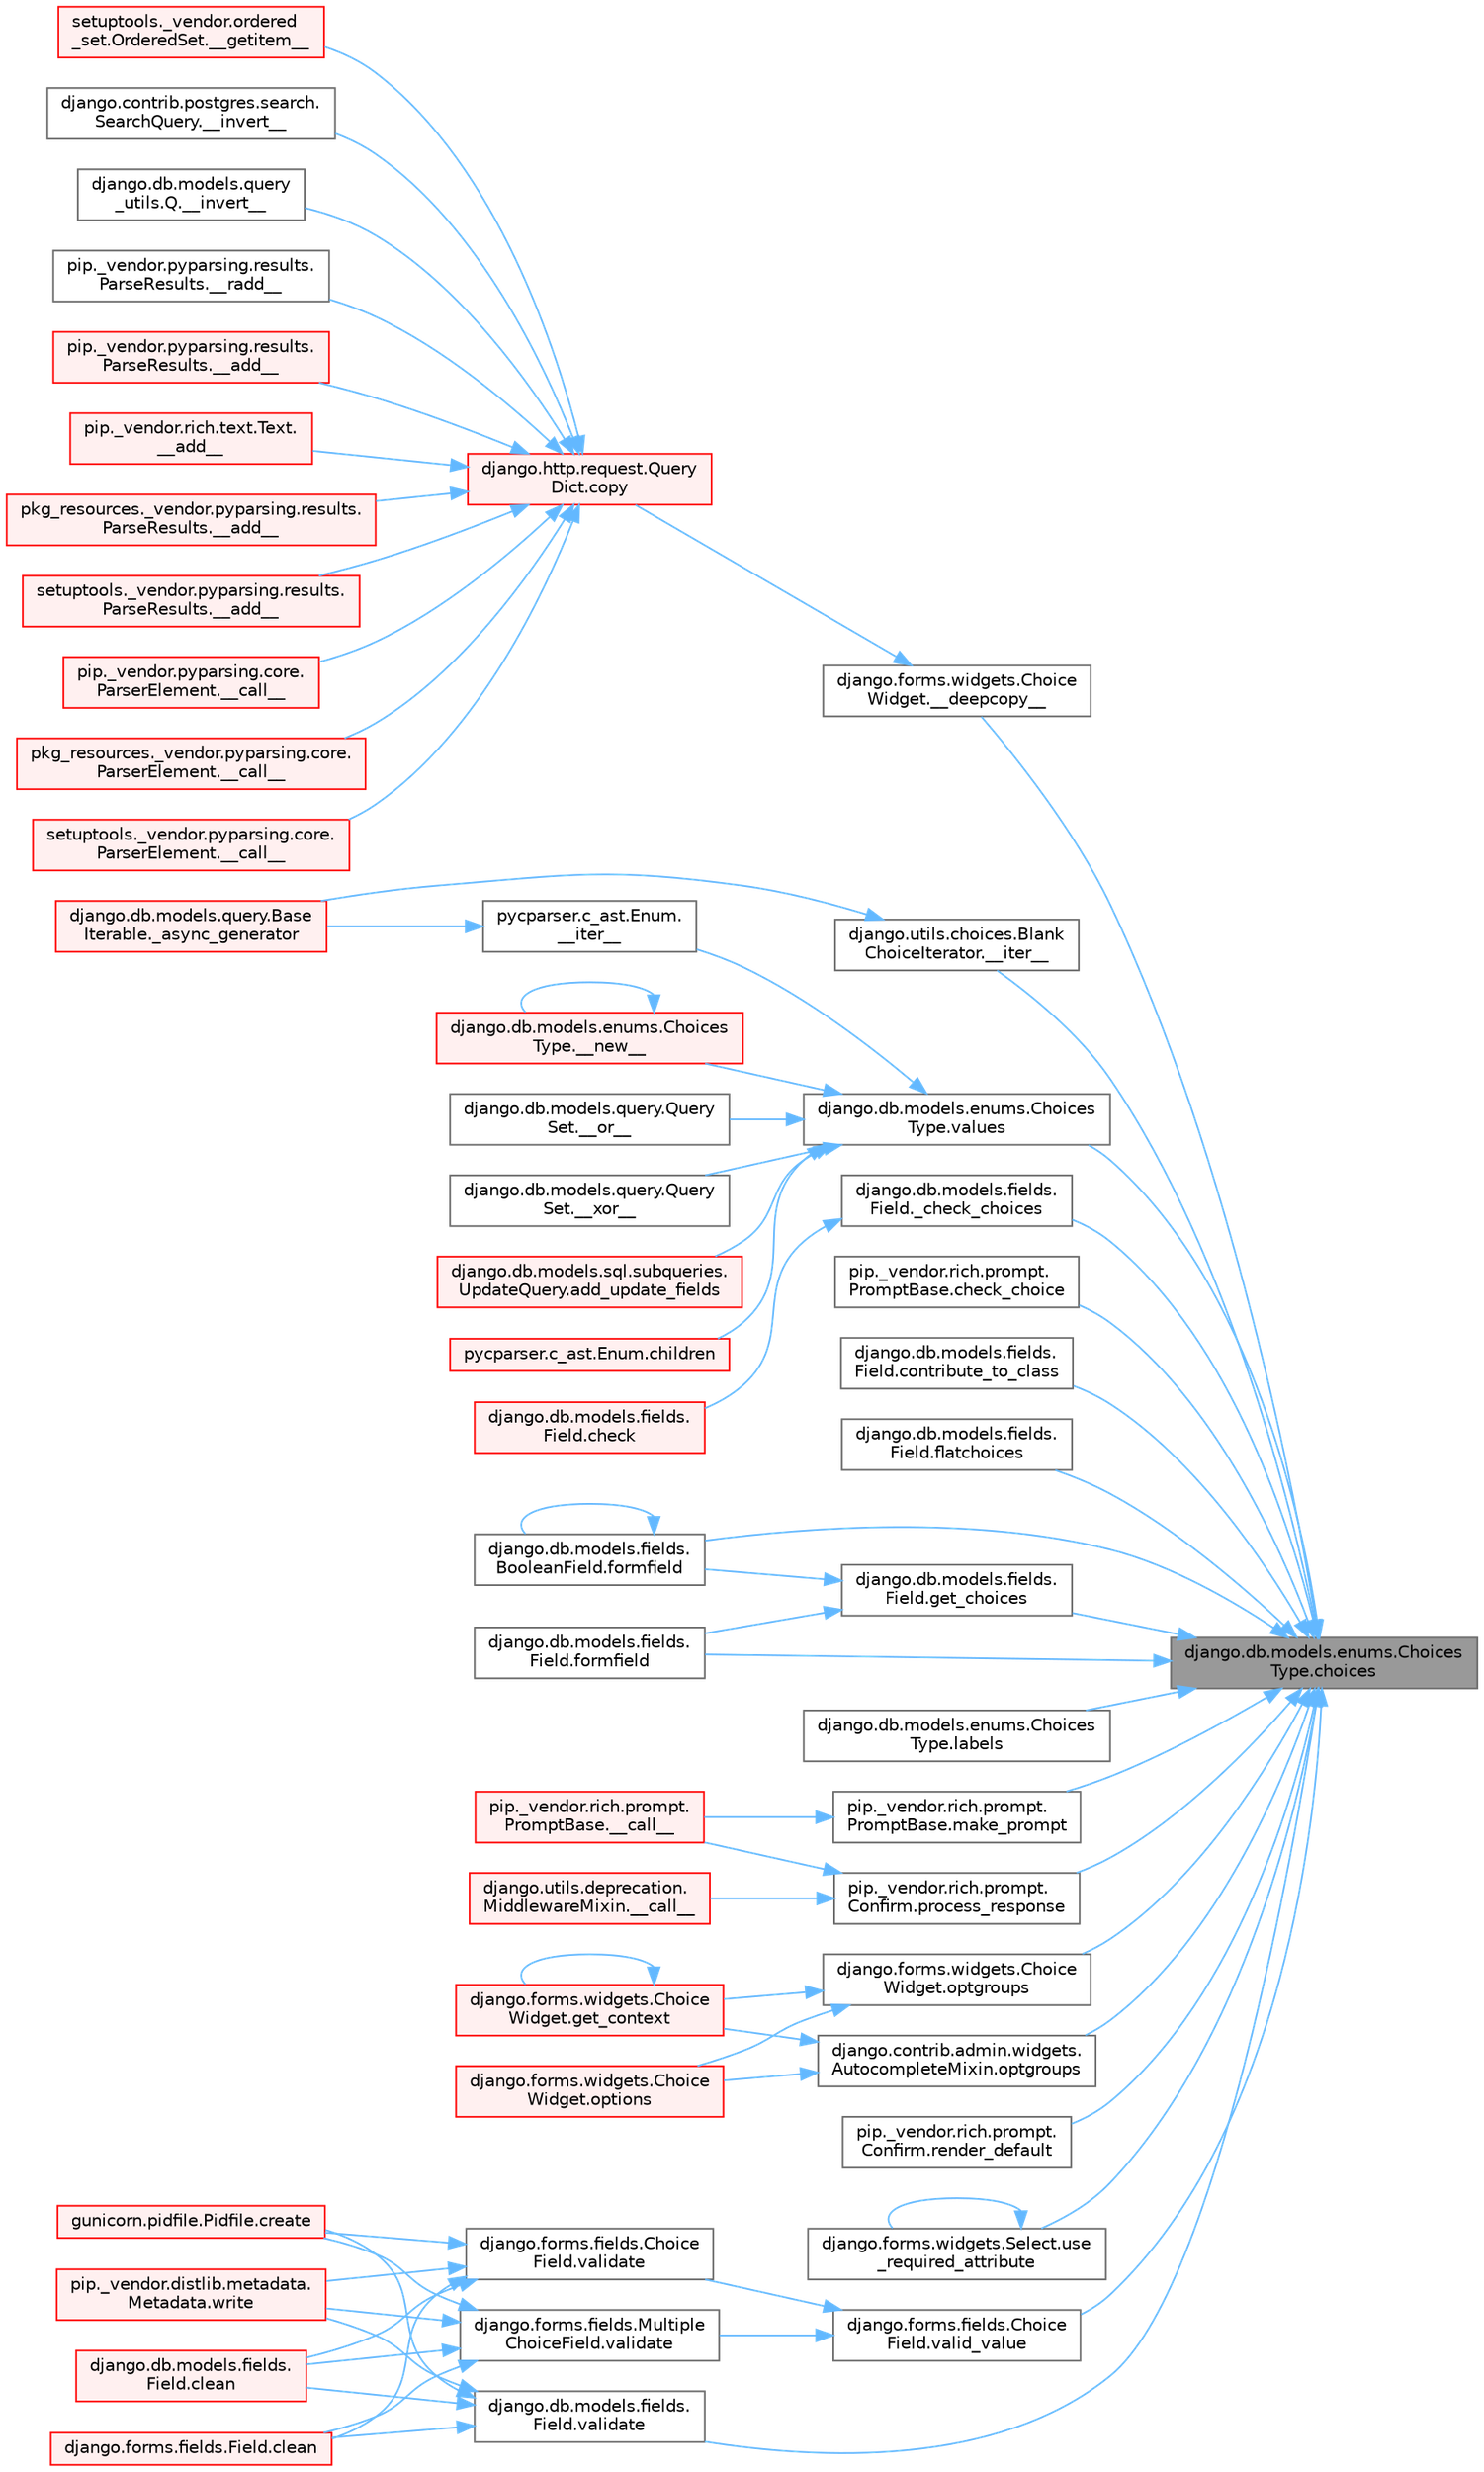 digraph "django.db.models.enums.ChoicesType.choices"
{
 // LATEX_PDF_SIZE
  bgcolor="transparent";
  edge [fontname=Helvetica,fontsize=10,labelfontname=Helvetica,labelfontsize=10];
  node [fontname=Helvetica,fontsize=10,shape=box,height=0.2,width=0.4];
  rankdir="RL";
  Node1 [id="Node000001",label="django.db.models.enums.Choices\lType.choices",height=0.2,width=0.4,color="gray40", fillcolor="grey60", style="filled", fontcolor="black",tooltip=" "];
  Node1 -> Node2 [id="edge1_Node000001_Node000002",dir="back",color="steelblue1",style="solid",tooltip=" "];
  Node2 [id="Node000002",label="django.forms.widgets.Choice\lWidget.__deepcopy__",height=0.2,width=0.4,color="grey40", fillcolor="white", style="filled",URL="$classdjango_1_1forms_1_1widgets_1_1_choice_widget.html#a3fe004c218f5c484957a8ec94ea791e0",tooltip=" "];
  Node2 -> Node3 [id="edge2_Node000002_Node000003",dir="back",color="steelblue1",style="solid",tooltip=" "];
  Node3 [id="Node000003",label="django.http.request.Query\lDict.copy",height=0.2,width=0.4,color="red", fillcolor="#FFF0F0", style="filled",URL="$classdjango_1_1http_1_1request_1_1_query_dict.html#ada9e4956e62868c5587b9ffde7b358b5",tooltip=" "];
  Node3 -> Node4 [id="edge3_Node000003_Node000004",dir="back",color="steelblue1",style="solid",tooltip=" "];
  Node4 [id="Node000004",label="pip._vendor.pyparsing.results.\lParseResults.__add__",height=0.2,width=0.4,color="red", fillcolor="#FFF0F0", style="filled",URL="$classpip_1_1__vendor_1_1pyparsing_1_1results_1_1_parse_results.html#a3d042ec44a5277aec415d0527b3aa0f2",tooltip=" "];
  Node3 -> Node6 [id="edge4_Node000003_Node000006",dir="back",color="steelblue1",style="solid",tooltip=" "];
  Node6 [id="Node000006",label="pip._vendor.rich.text.Text.\l__add__",height=0.2,width=0.4,color="red", fillcolor="#FFF0F0", style="filled",URL="$classpip_1_1__vendor_1_1rich_1_1text_1_1_text.html#a53ddbcca645bcd523cc7875ede6a2691",tooltip=" "];
  Node3 -> Node7 [id="edge5_Node000003_Node000007",dir="back",color="steelblue1",style="solid",tooltip=" "];
  Node7 [id="Node000007",label="pkg_resources._vendor.pyparsing.results.\lParseResults.__add__",height=0.2,width=0.4,color="red", fillcolor="#FFF0F0", style="filled",URL="$classpkg__resources_1_1__vendor_1_1pyparsing_1_1results_1_1_parse_results.html#aac08c0df1060499bad944971ca3442b9",tooltip=" "];
  Node3 -> Node8 [id="edge6_Node000003_Node000008",dir="back",color="steelblue1",style="solid",tooltip=" "];
  Node8 [id="Node000008",label="setuptools._vendor.pyparsing.results.\lParseResults.__add__",height=0.2,width=0.4,color="red", fillcolor="#FFF0F0", style="filled",URL="$classsetuptools_1_1__vendor_1_1pyparsing_1_1results_1_1_parse_results.html#afddc4e6ba70870fb80a50fb1f12f43e3",tooltip=" "];
  Node3 -> Node9 [id="edge7_Node000003_Node000009",dir="back",color="steelblue1",style="solid",tooltip=" "];
  Node9 [id="Node000009",label="pip._vendor.pyparsing.core.\lParserElement.__call__",height=0.2,width=0.4,color="red", fillcolor="#FFF0F0", style="filled",URL="$classpip_1_1__vendor_1_1pyparsing_1_1core_1_1_parser_element.html#a2f5f22bc974026e007e59ad948002d7d",tooltip=" "];
  Node3 -> Node12 [id="edge8_Node000003_Node000012",dir="back",color="steelblue1",style="solid",tooltip=" "];
  Node12 [id="Node000012",label="pkg_resources._vendor.pyparsing.core.\lParserElement.__call__",height=0.2,width=0.4,color="red", fillcolor="#FFF0F0", style="filled",URL="$classpkg__resources_1_1__vendor_1_1pyparsing_1_1core_1_1_parser_element.html#afcbb17119d97bfa6d626db404fc46c5d",tooltip=" "];
  Node3 -> Node13 [id="edge9_Node000003_Node000013",dir="back",color="steelblue1",style="solid",tooltip=" "];
  Node13 [id="Node000013",label="setuptools._vendor.pyparsing.core.\lParserElement.__call__",height=0.2,width=0.4,color="red", fillcolor="#FFF0F0", style="filled",URL="$classsetuptools_1_1__vendor_1_1pyparsing_1_1core_1_1_parser_element.html#a28d20326a3f54e2777adc97073328291",tooltip=" "];
  Node3 -> Node14 [id="edge10_Node000003_Node000014",dir="back",color="steelblue1",style="solid",tooltip=" "];
  Node14 [id="Node000014",label="setuptools._vendor.ordered\l_set.OrderedSet.__getitem__",height=0.2,width=0.4,color="red", fillcolor="#FFF0F0", style="filled",URL="$classsetuptools_1_1__vendor_1_1ordered__set_1_1_ordered_set.html#aaa8657c0e85788ac2555cc46176b060c",tooltip=" "];
  Node3 -> Node140 [id="edge11_Node000003_Node000140",dir="back",color="steelblue1",style="solid",tooltip=" "];
  Node140 [id="Node000140",label="django.contrib.postgres.search.\lSearchQuery.__invert__",height=0.2,width=0.4,color="grey40", fillcolor="white", style="filled",URL="$classdjango_1_1contrib_1_1postgres_1_1search_1_1_search_query.html#ac6a7b74e22559ee2d0e348855bb3d42f",tooltip=" "];
  Node3 -> Node141 [id="edge12_Node000003_Node000141",dir="back",color="steelblue1",style="solid",tooltip=" "];
  Node141 [id="Node000141",label="django.db.models.query\l_utils.Q.__invert__",height=0.2,width=0.4,color="grey40", fillcolor="white", style="filled",URL="$classdjango_1_1db_1_1models_1_1query__utils_1_1_q.html#aaeda3970880cceb191cb640593f80bdf",tooltip=" "];
  Node3 -> Node142 [id="edge13_Node000003_Node000142",dir="back",color="steelblue1",style="solid",tooltip=" "];
  Node142 [id="Node000142",label="pip._vendor.pyparsing.results.\lParseResults.__radd__",height=0.2,width=0.4,color="grey40", fillcolor="white", style="filled",URL="$classpip_1_1__vendor_1_1pyparsing_1_1results_1_1_parse_results.html#afe7d2f27df6497e29cb2cfcd08d8dd40",tooltip=" "];
  Node1 -> Node1914 [id="edge14_Node000001_Node001914",dir="back",color="steelblue1",style="solid",tooltip=" "];
  Node1914 [id="Node001914",label="django.utils.choices.Blank\lChoiceIterator.__iter__",height=0.2,width=0.4,color="grey40", fillcolor="white", style="filled",URL="$classdjango_1_1utils_1_1choices_1_1_blank_choice_iterator.html#a83883a0851404184ed94b56a38715f8e",tooltip=" "];
  Node1914 -> Node67 [id="edge15_Node001914_Node000067",dir="back",color="steelblue1",style="solid",tooltip=" "];
  Node67 [id="Node000067",label="django.db.models.query.Base\lIterable._async_generator",height=0.2,width=0.4,color="red", fillcolor="#FFF0F0", style="filled",URL="$classdjango_1_1db_1_1models_1_1query_1_1_base_iterable.html#a3ecc2267976bc6628d1fe84d78355144",tooltip=" "];
  Node1 -> Node1915 [id="edge16_Node000001_Node001915",dir="back",color="steelblue1",style="solid",tooltip=" "];
  Node1915 [id="Node001915",label="django.db.models.fields.\lField._check_choices",height=0.2,width=0.4,color="grey40", fillcolor="white", style="filled",URL="$classdjango_1_1db_1_1models_1_1fields_1_1_field.html#acf8bd6b9414101bc7f8649f2e0a56ec4",tooltip=" "];
  Node1915 -> Node1137 [id="edge17_Node001915_Node001137",dir="back",color="steelblue1",style="solid",tooltip=" "];
  Node1137 [id="Node001137",label="django.db.models.fields.\lField.check",height=0.2,width=0.4,color="red", fillcolor="#FFF0F0", style="filled",URL="$classdjango_1_1db_1_1models_1_1fields_1_1_field.html#ad2ebd34e73f0b1ff16ba6b6f155633ac",tooltip=" "];
  Node1 -> Node1916 [id="edge18_Node000001_Node001916",dir="back",color="steelblue1",style="solid",tooltip=" "];
  Node1916 [id="Node001916",label="pip._vendor.rich.prompt.\lPromptBase.check_choice",height=0.2,width=0.4,color="grey40", fillcolor="white", style="filled",URL="$classpip_1_1__vendor_1_1rich_1_1prompt_1_1_prompt_base.html#afb95444d1525fc225a641998b21c5f5d",tooltip=" "];
  Node1 -> Node1694 [id="edge19_Node000001_Node001694",dir="back",color="steelblue1",style="solid",tooltip=" "];
  Node1694 [id="Node001694",label="django.db.models.fields.\lField.contribute_to_class",height=0.2,width=0.4,color="grey40", fillcolor="white", style="filled",URL="$classdjango_1_1db_1_1models_1_1fields_1_1_field.html#a355f0f7a7b574b360c8c02b3aded721e",tooltip=" "];
  Node1 -> Node1917 [id="edge20_Node000001_Node001917",dir="back",color="steelblue1",style="solid",tooltip=" "];
  Node1917 [id="Node001917",label="django.db.models.fields.\lField.flatchoices",height=0.2,width=0.4,color="grey40", fillcolor="white", style="filled",URL="$classdjango_1_1db_1_1models_1_1fields_1_1_field.html#a4745acd179edb419abbb240d25edc08c",tooltip=" "];
  Node1 -> Node1918 [id="edge21_Node000001_Node001918",dir="back",color="steelblue1",style="solid",tooltip=" "];
  Node1918 [id="Node001918",label="django.db.models.fields.\lBooleanField.formfield",height=0.2,width=0.4,color="grey40", fillcolor="white", style="filled",URL="$classdjango_1_1db_1_1models_1_1fields_1_1_boolean_field.html#af37d409be823394375dcf0f083b2eb0b",tooltip=" "];
  Node1918 -> Node1918 [id="edge22_Node001918_Node001918",dir="back",color="steelblue1",style="solid",tooltip=" "];
  Node1 -> Node1919 [id="edge23_Node000001_Node001919",dir="back",color="steelblue1",style="solid",tooltip=" "];
  Node1919 [id="Node001919",label="django.db.models.fields.\lField.formfield",height=0.2,width=0.4,color="grey40", fillcolor="white", style="filled",URL="$classdjango_1_1db_1_1models_1_1fields_1_1_field.html#a1822195647a4e308ad17ccbeab6ea120",tooltip=" "];
  Node1 -> Node1920 [id="edge24_Node000001_Node001920",dir="back",color="steelblue1",style="solid",tooltip=" "];
  Node1920 [id="Node001920",label="django.db.models.fields.\lField.get_choices",height=0.2,width=0.4,color="grey40", fillcolor="white", style="filled",URL="$classdjango_1_1db_1_1models_1_1fields_1_1_field.html#a069330afd09584ac99e33b858b9fddb7",tooltip=" "];
  Node1920 -> Node1918 [id="edge25_Node001920_Node001918",dir="back",color="steelblue1",style="solid",tooltip=" "];
  Node1920 -> Node1919 [id="edge26_Node001920_Node001919",dir="back",color="steelblue1",style="solid",tooltip=" "];
  Node1 -> Node1921 [id="edge27_Node000001_Node001921",dir="back",color="steelblue1",style="solid",tooltip=" "];
  Node1921 [id="Node001921",label="django.db.models.enums.Choices\lType.labels",height=0.2,width=0.4,color="grey40", fillcolor="white", style="filled",URL="$classdjango_1_1db_1_1models_1_1enums_1_1_choices_type.html#a97c4057e06c40c18bb3abdf66a227c5f",tooltip=" "];
  Node1 -> Node1922 [id="edge28_Node000001_Node001922",dir="back",color="steelblue1",style="solid",tooltip=" "];
  Node1922 [id="Node001922",label="pip._vendor.rich.prompt.\lPromptBase.make_prompt",height=0.2,width=0.4,color="grey40", fillcolor="white", style="filled",URL="$classpip_1_1__vendor_1_1rich_1_1prompt_1_1_prompt_base.html#a237cd3a31657844ed707b3751da73760",tooltip=" "];
  Node1922 -> Node1923 [id="edge29_Node001922_Node001923",dir="back",color="steelblue1",style="solid",tooltip=" "];
  Node1923 [id="Node001923",label="pip._vendor.rich.prompt.\lPromptBase.__call__",height=0.2,width=0.4,color="red", fillcolor="#FFF0F0", style="filled",URL="$classpip_1_1__vendor_1_1rich_1_1prompt_1_1_prompt_base.html#ab74f16338003fbd557e0e2fa1b21d50d",tooltip=" "];
  Node1 -> Node1924 [id="edge30_Node000001_Node001924",dir="back",color="steelblue1",style="solid",tooltip=" "];
  Node1924 [id="Node001924",label="django.contrib.admin.widgets.\lAutocompleteMixin.optgroups",height=0.2,width=0.4,color="grey40", fillcolor="white", style="filled",URL="$classdjango_1_1contrib_1_1admin_1_1widgets_1_1_autocomplete_mixin.html#a638ff1cf500030285676b090c8eee8f9",tooltip=" "];
  Node1924 -> Node1925 [id="edge31_Node001924_Node001925",dir="back",color="steelblue1",style="solid",tooltip=" "];
  Node1925 [id="Node001925",label="django.forms.widgets.Choice\lWidget.get_context",height=0.2,width=0.4,color="red", fillcolor="#FFF0F0", style="filled",URL="$classdjango_1_1forms_1_1widgets_1_1_choice_widget.html#a31e20981027ba50f51362ea6f9083ae1",tooltip=" "];
  Node1925 -> Node1925 [id="edge32_Node001925_Node001925",dir="back",color="steelblue1",style="solid",tooltip=" "];
  Node1924 -> Node1926 [id="edge33_Node001924_Node001926",dir="back",color="steelblue1",style="solid",tooltip=" "];
  Node1926 [id="Node001926",label="django.forms.widgets.Choice\lWidget.options",height=0.2,width=0.4,color="red", fillcolor="#FFF0F0", style="filled",URL="$classdjango_1_1forms_1_1widgets_1_1_choice_widget.html#a8575b90386fc2027f38ea00133cef250",tooltip=" "];
  Node1 -> Node1927 [id="edge34_Node000001_Node001927",dir="back",color="steelblue1",style="solid",tooltip=" "];
  Node1927 [id="Node001927",label="django.forms.widgets.Choice\lWidget.optgroups",height=0.2,width=0.4,color="grey40", fillcolor="white", style="filled",URL="$classdjango_1_1forms_1_1widgets_1_1_choice_widget.html#af1d09b0d42de6f6f30d2f9d577cf2fb4",tooltip=" "];
  Node1927 -> Node1925 [id="edge35_Node001927_Node001925",dir="back",color="steelblue1",style="solid",tooltip=" "];
  Node1927 -> Node1926 [id="edge36_Node001927_Node001926",dir="back",color="steelblue1",style="solid",tooltip=" "];
  Node1 -> Node1928 [id="edge37_Node000001_Node001928",dir="back",color="steelblue1",style="solid",tooltip=" "];
  Node1928 [id="Node001928",label="pip._vendor.rich.prompt.\lConfirm.process_response",height=0.2,width=0.4,color="grey40", fillcolor="white", style="filled",URL="$classpip_1_1__vendor_1_1rich_1_1prompt_1_1_confirm.html#ae555128523e3287490f93105d2b87a33",tooltip=" "];
  Node1928 -> Node1929 [id="edge38_Node001928_Node001929",dir="back",color="steelblue1",style="solid",tooltip=" "];
  Node1929 [id="Node001929",label="django.utils.deprecation.\lMiddlewareMixin.__call__",height=0.2,width=0.4,color="red", fillcolor="#FFF0F0", style="filled",URL="$classdjango_1_1utils_1_1deprecation_1_1_middleware_mixin.html#a7d9fe62fd0c073a7c43189eede078db5",tooltip=" "];
  Node1928 -> Node1923 [id="edge39_Node001928_Node001923",dir="back",color="steelblue1",style="solid",tooltip=" "];
  Node1 -> Node1930 [id="edge40_Node000001_Node001930",dir="back",color="steelblue1",style="solid",tooltip=" "];
  Node1930 [id="Node001930",label="pip._vendor.rich.prompt.\lConfirm.render_default",height=0.2,width=0.4,color="grey40", fillcolor="white", style="filled",URL="$classpip_1_1__vendor_1_1rich_1_1prompt_1_1_confirm.html#ae058a3415168be8abd7e035dd0dc7d26",tooltip=" "];
  Node1 -> Node1931 [id="edge41_Node000001_Node001931",dir="back",color="steelblue1",style="solid",tooltip=" "];
  Node1931 [id="Node001931",label="django.forms.widgets.Select.use\l_required_attribute",height=0.2,width=0.4,color="grey40", fillcolor="white", style="filled",URL="$classdjango_1_1forms_1_1widgets_1_1_select.html#afdd84d0e57a74ae77333ce01570a54b2",tooltip=" "];
  Node1931 -> Node1931 [id="edge42_Node001931_Node001931",dir="back",color="steelblue1",style="solid",tooltip=" "];
  Node1 -> Node1932 [id="edge43_Node000001_Node001932",dir="back",color="steelblue1",style="solid",tooltip=" "];
  Node1932 [id="Node001932",label="django.forms.fields.Choice\lField.valid_value",height=0.2,width=0.4,color="grey40", fillcolor="white", style="filled",URL="$classdjango_1_1forms_1_1fields_1_1_choice_field.html#a10db76e16859477580fc5457dc854c94",tooltip=" "];
  Node1932 -> Node1933 [id="edge44_Node001932_Node001933",dir="back",color="steelblue1",style="solid",tooltip=" "];
  Node1933 [id="Node001933",label="django.forms.fields.Choice\lField.validate",height=0.2,width=0.4,color="grey40", fillcolor="white", style="filled",URL="$classdjango_1_1forms_1_1fields_1_1_choice_field.html#ae386cdf0dfd6be4d5e2782d82979d8ec",tooltip=" "];
  Node1933 -> Node627 [id="edge45_Node001933_Node000627",dir="back",color="steelblue1",style="solid",tooltip=" "];
  Node627 [id="Node000627",label="django.db.models.fields.\lField.clean",height=0.2,width=0.4,color="red", fillcolor="#FFF0F0", style="filled",URL="$classdjango_1_1db_1_1models_1_1fields_1_1_field.html#a4882fa20e9148ee8315b937e9cea41bf",tooltip=" "];
  Node1933 -> Node1128 [id="edge46_Node001933_Node001128",dir="back",color="steelblue1",style="solid",tooltip=" "];
  Node1128 [id="Node001128",label="django.forms.fields.Field.clean",height=0.2,width=0.4,color="red", fillcolor="#FFF0F0", style="filled",URL="$classdjango_1_1forms_1_1fields_1_1_field.html#aee75acad433887bd31c6f298ebd77195",tooltip=" "];
  Node1933 -> Node1129 [id="edge47_Node001933_Node001129",dir="back",color="steelblue1",style="solid",tooltip=" "];
  Node1129 [id="Node001129",label="gunicorn.pidfile.Pidfile.create",height=0.2,width=0.4,color="red", fillcolor="#FFF0F0", style="filled",URL="$classgunicorn_1_1pidfile_1_1_pidfile.html#a739ebe5daa90135eb5ab41ed81b0e31d",tooltip=" "];
  Node1933 -> Node652 [id="edge48_Node001933_Node000652",dir="back",color="steelblue1",style="solid",tooltip=" "];
  Node652 [id="Node000652",label="pip._vendor.distlib.metadata.\lMetadata.write",height=0.2,width=0.4,color="red", fillcolor="#FFF0F0", style="filled",URL="$classpip_1_1__vendor_1_1distlib_1_1metadata_1_1_metadata.html#a1a2c54572ca133a21190923864249820",tooltip=" "];
  Node1932 -> Node1934 [id="edge49_Node001932_Node001934",dir="back",color="steelblue1",style="solid",tooltip=" "];
  Node1934 [id="Node001934",label="django.forms.fields.Multiple\lChoiceField.validate",height=0.2,width=0.4,color="grey40", fillcolor="white", style="filled",URL="$classdjango_1_1forms_1_1fields_1_1_multiple_choice_field.html#ae7fffc269f7747b6263f43b18462a97c",tooltip=" "];
  Node1934 -> Node627 [id="edge50_Node001934_Node000627",dir="back",color="steelblue1",style="solid",tooltip=" "];
  Node1934 -> Node1128 [id="edge51_Node001934_Node001128",dir="back",color="steelblue1",style="solid",tooltip=" "];
  Node1934 -> Node1129 [id="edge52_Node001934_Node001129",dir="back",color="steelblue1",style="solid",tooltip=" "];
  Node1934 -> Node652 [id="edge53_Node001934_Node000652",dir="back",color="steelblue1",style="solid",tooltip=" "];
  Node1 -> Node1935 [id="edge54_Node000001_Node001935",dir="back",color="steelblue1",style="solid",tooltip=" "];
  Node1935 [id="Node001935",label="django.db.models.fields.\lField.validate",height=0.2,width=0.4,color="grey40", fillcolor="white", style="filled",URL="$classdjango_1_1db_1_1models_1_1fields_1_1_field.html#ab7b116924eaa32831ac2bb565b7a4566",tooltip=" "];
  Node1935 -> Node627 [id="edge55_Node001935_Node000627",dir="back",color="steelblue1",style="solid",tooltip=" "];
  Node1935 -> Node1128 [id="edge56_Node001935_Node001128",dir="back",color="steelblue1",style="solid",tooltip=" "];
  Node1935 -> Node1129 [id="edge57_Node001935_Node001129",dir="back",color="steelblue1",style="solid",tooltip=" "];
  Node1935 -> Node652 [id="edge58_Node001935_Node000652",dir="back",color="steelblue1",style="solid",tooltip=" "];
  Node1 -> Node1936 [id="edge59_Node000001_Node001936",dir="back",color="steelblue1",style="solid",tooltip=" "];
  Node1936 [id="Node001936",label="django.db.models.enums.Choices\lType.values",height=0.2,width=0.4,color="grey40", fillcolor="white", style="filled",URL="$classdjango_1_1db_1_1models_1_1enums_1_1_choices_type.html#a6a25241e73ee5ff638ef5b424f5cb8e8",tooltip=" "];
  Node1936 -> Node1937 [id="edge60_Node001936_Node001937",dir="back",color="steelblue1",style="solid",tooltip=" "];
  Node1937 [id="Node001937",label="pycparser.c_ast.Enum.\l__iter__",height=0.2,width=0.4,color="grey40", fillcolor="white", style="filled",URL="$classpycparser_1_1c__ast_1_1_enum.html#ac208d6d9ff80e95c0fba7582b9a8c73c",tooltip=" "];
  Node1937 -> Node67 [id="edge61_Node001937_Node000067",dir="back",color="steelblue1",style="solid",tooltip=" "];
  Node1936 -> Node1938 [id="edge62_Node001936_Node001938",dir="back",color="steelblue1",style="solid",tooltip=" "];
  Node1938 [id="Node001938",label="django.db.models.enums.Choices\lType.__new__",height=0.2,width=0.4,color="red", fillcolor="#FFF0F0", style="filled",URL="$classdjango_1_1db_1_1models_1_1enums_1_1_choices_type.html#a973fedbb791aa7249348ddf93ba850d9",tooltip=" "];
  Node1938 -> Node1938 [id="edge63_Node001938_Node001938",dir="back",color="steelblue1",style="solid",tooltip=" "];
  Node1936 -> Node1959 [id="edge64_Node001936_Node001959",dir="back",color="steelblue1",style="solid",tooltip=" "];
  Node1959 [id="Node001959",label="django.db.models.query.Query\lSet.__or__",height=0.2,width=0.4,color="grey40", fillcolor="white", style="filled",URL="$classdjango_1_1db_1_1models_1_1query_1_1_query_set.html#a18f4b3ceae0b656cb63b0d6e1183b9f5",tooltip=" "];
  Node1936 -> Node1960 [id="edge65_Node001936_Node001960",dir="back",color="steelblue1",style="solid",tooltip=" "];
  Node1960 [id="Node001960",label="django.db.models.query.Query\lSet.__xor__",height=0.2,width=0.4,color="grey40", fillcolor="white", style="filled",URL="$classdjango_1_1db_1_1models_1_1query_1_1_query_set.html#a47723ace6e8fca37b47a2e6583a9ad1d",tooltip=" "];
  Node1936 -> Node1961 [id="edge66_Node001936_Node001961",dir="back",color="steelblue1",style="solid",tooltip=" "];
  Node1961 [id="Node001961",label="django.db.models.sql.subqueries.\lUpdateQuery.add_update_fields",height=0.2,width=0.4,color="red", fillcolor="#FFF0F0", style="filled",URL="$classdjango_1_1db_1_1models_1_1sql_1_1subqueries_1_1_update_query.html#a80740a116ccc43f8985298259c5259c1",tooltip=" "];
  Node1936 -> Node1964 [id="edge67_Node001936_Node001964",dir="back",color="steelblue1",style="solid",tooltip=" "];
  Node1964 [id="Node001964",label="pycparser.c_ast.Enum.children",height=0.2,width=0.4,color="red", fillcolor="#FFF0F0", style="filled",URL="$classpycparser_1_1c__ast_1_1_enum.html#a7a63e81ed8ae813ea8db365d05a67649",tooltip=" "];
}
